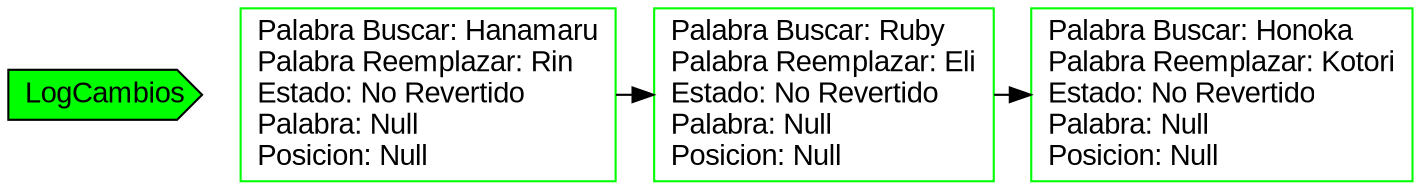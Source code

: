 digraph G
{
LogCambios [shape = cds, fontname = Arial, fontcolor = black, style=filled, fillcolor = green]
node [shape = box, fontname = Arial, fontcolor = black, color = green];
A0 [label = "Palabra Buscar: Hanamaru\lPalabra Reemplazar: Rin\lEstado: No Revertido\lPalabra: Null\lPosicion: Null\l"]
A1 [label = "Palabra Buscar: Ruby\lPalabra Reemplazar: Eli\lEstado: No Revertido\lPalabra: Null\lPosicion: Null\l"]
A2 [label = "Palabra Buscar: Honoka\lPalabra Reemplazar: Kotori\lEstado: No Revertido\lPalabra: Null\lPosicion: Null\l"]
{ rank = same A0 A1 A2 }
A0->A1->A2
 
}